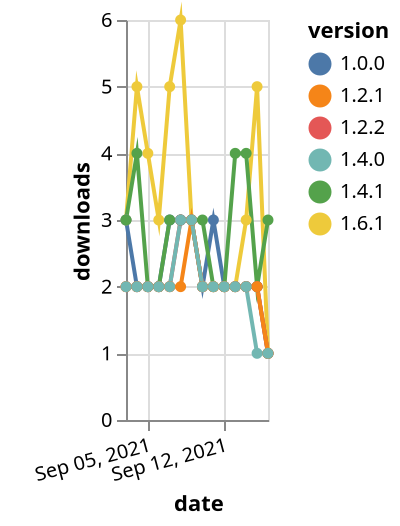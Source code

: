 {"$schema": "https://vega.github.io/schema/vega-lite/v5.json", "description": "A simple bar chart with embedded data.", "data": {"values": [{"date": "2021-09-03", "total": 297, "delta": 3, "version": "1.6.1"}, {"date": "2021-09-04", "total": 302, "delta": 5, "version": "1.6.1"}, {"date": "2021-09-05", "total": 306, "delta": 4, "version": "1.6.1"}, {"date": "2021-09-06", "total": 309, "delta": 3, "version": "1.6.1"}, {"date": "2021-09-07", "total": 314, "delta": 5, "version": "1.6.1"}, {"date": "2021-09-08", "total": 320, "delta": 6, "version": "1.6.1"}, {"date": "2021-09-09", "total": 323, "delta": 3, "version": "1.6.1"}, {"date": "2021-09-10", "total": 325, "delta": 2, "version": "1.6.1"}, {"date": "2021-09-11", "total": 327, "delta": 2, "version": "1.6.1"}, {"date": "2021-09-12", "total": 329, "delta": 2, "version": "1.6.1"}, {"date": "2021-09-13", "total": 331, "delta": 2, "version": "1.6.1"}, {"date": "2021-09-14", "total": 334, "delta": 3, "version": "1.6.1"}, {"date": "2021-09-15", "total": 339, "delta": 5, "version": "1.6.1"}, {"date": "2021-09-16", "total": 340, "delta": 1, "version": "1.6.1"}, {"date": "2021-09-03", "total": 1669, "delta": 3, "version": "1.0.0"}, {"date": "2021-09-04", "total": 1671, "delta": 2, "version": "1.0.0"}, {"date": "2021-09-05", "total": 1673, "delta": 2, "version": "1.0.0"}, {"date": "2021-09-06", "total": 1675, "delta": 2, "version": "1.0.0"}, {"date": "2021-09-07", "total": 1678, "delta": 3, "version": "1.0.0"}, {"date": "2021-09-08", "total": 1681, "delta": 3, "version": "1.0.0"}, {"date": "2021-09-09", "total": 1684, "delta": 3, "version": "1.0.0"}, {"date": "2021-09-10", "total": 1686, "delta": 2, "version": "1.0.0"}, {"date": "2021-09-11", "total": 1689, "delta": 3, "version": "1.0.0"}, {"date": "2021-09-12", "total": 1691, "delta": 2, "version": "1.0.0"}, {"date": "2021-09-13", "total": 1693, "delta": 2, "version": "1.0.0"}, {"date": "2021-09-14", "total": 1695, "delta": 2, "version": "1.0.0"}, {"date": "2021-09-15", "total": 1697, "delta": 2, "version": "1.0.0"}, {"date": "2021-09-16", "total": 1698, "delta": 1, "version": "1.0.0"}, {"date": "2021-09-03", "total": 479, "delta": 3, "version": "1.4.1"}, {"date": "2021-09-04", "total": 483, "delta": 4, "version": "1.4.1"}, {"date": "2021-09-05", "total": 485, "delta": 2, "version": "1.4.1"}, {"date": "2021-09-06", "total": 487, "delta": 2, "version": "1.4.1"}, {"date": "2021-09-07", "total": 490, "delta": 3, "version": "1.4.1"}, {"date": "2021-09-08", "total": 493, "delta": 3, "version": "1.4.1"}, {"date": "2021-09-09", "total": 496, "delta": 3, "version": "1.4.1"}, {"date": "2021-09-10", "total": 499, "delta": 3, "version": "1.4.1"}, {"date": "2021-09-11", "total": 501, "delta": 2, "version": "1.4.1"}, {"date": "2021-09-12", "total": 503, "delta": 2, "version": "1.4.1"}, {"date": "2021-09-13", "total": 507, "delta": 4, "version": "1.4.1"}, {"date": "2021-09-14", "total": 511, "delta": 4, "version": "1.4.1"}, {"date": "2021-09-15", "total": 513, "delta": 2, "version": "1.4.1"}, {"date": "2021-09-16", "total": 516, "delta": 3, "version": "1.4.1"}, {"date": "2021-09-03", "total": 1069, "delta": 2, "version": "1.2.2"}, {"date": "2021-09-04", "total": 1071, "delta": 2, "version": "1.2.2"}, {"date": "2021-09-05", "total": 1073, "delta": 2, "version": "1.2.2"}, {"date": "2021-09-06", "total": 1075, "delta": 2, "version": "1.2.2"}, {"date": "2021-09-07", "total": 1077, "delta": 2, "version": "1.2.2"}, {"date": "2021-09-08", "total": 1080, "delta": 3, "version": "1.2.2"}, {"date": "2021-09-09", "total": 1083, "delta": 3, "version": "1.2.2"}, {"date": "2021-09-10", "total": 1085, "delta": 2, "version": "1.2.2"}, {"date": "2021-09-11", "total": 1087, "delta": 2, "version": "1.2.2"}, {"date": "2021-09-12", "total": 1089, "delta": 2, "version": "1.2.2"}, {"date": "2021-09-13", "total": 1091, "delta": 2, "version": "1.2.2"}, {"date": "2021-09-14", "total": 1093, "delta": 2, "version": "1.2.2"}, {"date": "2021-09-15", "total": 1095, "delta": 2, "version": "1.2.2"}, {"date": "2021-09-16", "total": 1096, "delta": 1, "version": "1.2.2"}, {"date": "2021-09-03", "total": 948, "delta": 2, "version": "1.2.1"}, {"date": "2021-09-04", "total": 950, "delta": 2, "version": "1.2.1"}, {"date": "2021-09-05", "total": 952, "delta": 2, "version": "1.2.1"}, {"date": "2021-09-06", "total": 954, "delta": 2, "version": "1.2.1"}, {"date": "2021-09-07", "total": 956, "delta": 2, "version": "1.2.1"}, {"date": "2021-09-08", "total": 958, "delta": 2, "version": "1.2.1"}, {"date": "2021-09-09", "total": 961, "delta": 3, "version": "1.2.1"}, {"date": "2021-09-10", "total": 963, "delta": 2, "version": "1.2.1"}, {"date": "2021-09-11", "total": 965, "delta": 2, "version": "1.2.1"}, {"date": "2021-09-12", "total": 967, "delta": 2, "version": "1.2.1"}, {"date": "2021-09-13", "total": 969, "delta": 2, "version": "1.2.1"}, {"date": "2021-09-14", "total": 971, "delta": 2, "version": "1.2.1"}, {"date": "2021-09-15", "total": 973, "delta": 2, "version": "1.2.1"}, {"date": "2021-09-16", "total": 974, "delta": 1, "version": "1.2.1"}, {"date": "2021-09-03", "total": 834, "delta": 2, "version": "1.4.0"}, {"date": "2021-09-04", "total": 836, "delta": 2, "version": "1.4.0"}, {"date": "2021-09-05", "total": 838, "delta": 2, "version": "1.4.0"}, {"date": "2021-09-06", "total": 840, "delta": 2, "version": "1.4.0"}, {"date": "2021-09-07", "total": 842, "delta": 2, "version": "1.4.0"}, {"date": "2021-09-08", "total": 845, "delta": 3, "version": "1.4.0"}, {"date": "2021-09-09", "total": 848, "delta": 3, "version": "1.4.0"}, {"date": "2021-09-10", "total": 850, "delta": 2, "version": "1.4.0"}, {"date": "2021-09-11", "total": 852, "delta": 2, "version": "1.4.0"}, {"date": "2021-09-12", "total": 854, "delta": 2, "version": "1.4.0"}, {"date": "2021-09-13", "total": 856, "delta": 2, "version": "1.4.0"}, {"date": "2021-09-14", "total": 858, "delta": 2, "version": "1.4.0"}, {"date": "2021-09-15", "total": 859, "delta": 1, "version": "1.4.0"}, {"date": "2021-09-16", "total": 860, "delta": 1, "version": "1.4.0"}]}, "width": "container", "mark": {"type": "line", "point": {"filled": true}}, "encoding": {"x": {"field": "date", "type": "temporal", "timeUnit": "yearmonthdate", "title": "date", "axis": {"labelAngle": -15}}, "y": {"field": "delta", "type": "quantitative", "title": "downloads"}, "color": {"field": "version", "type": "nominal"}, "tooltip": {"field": "delta"}}}